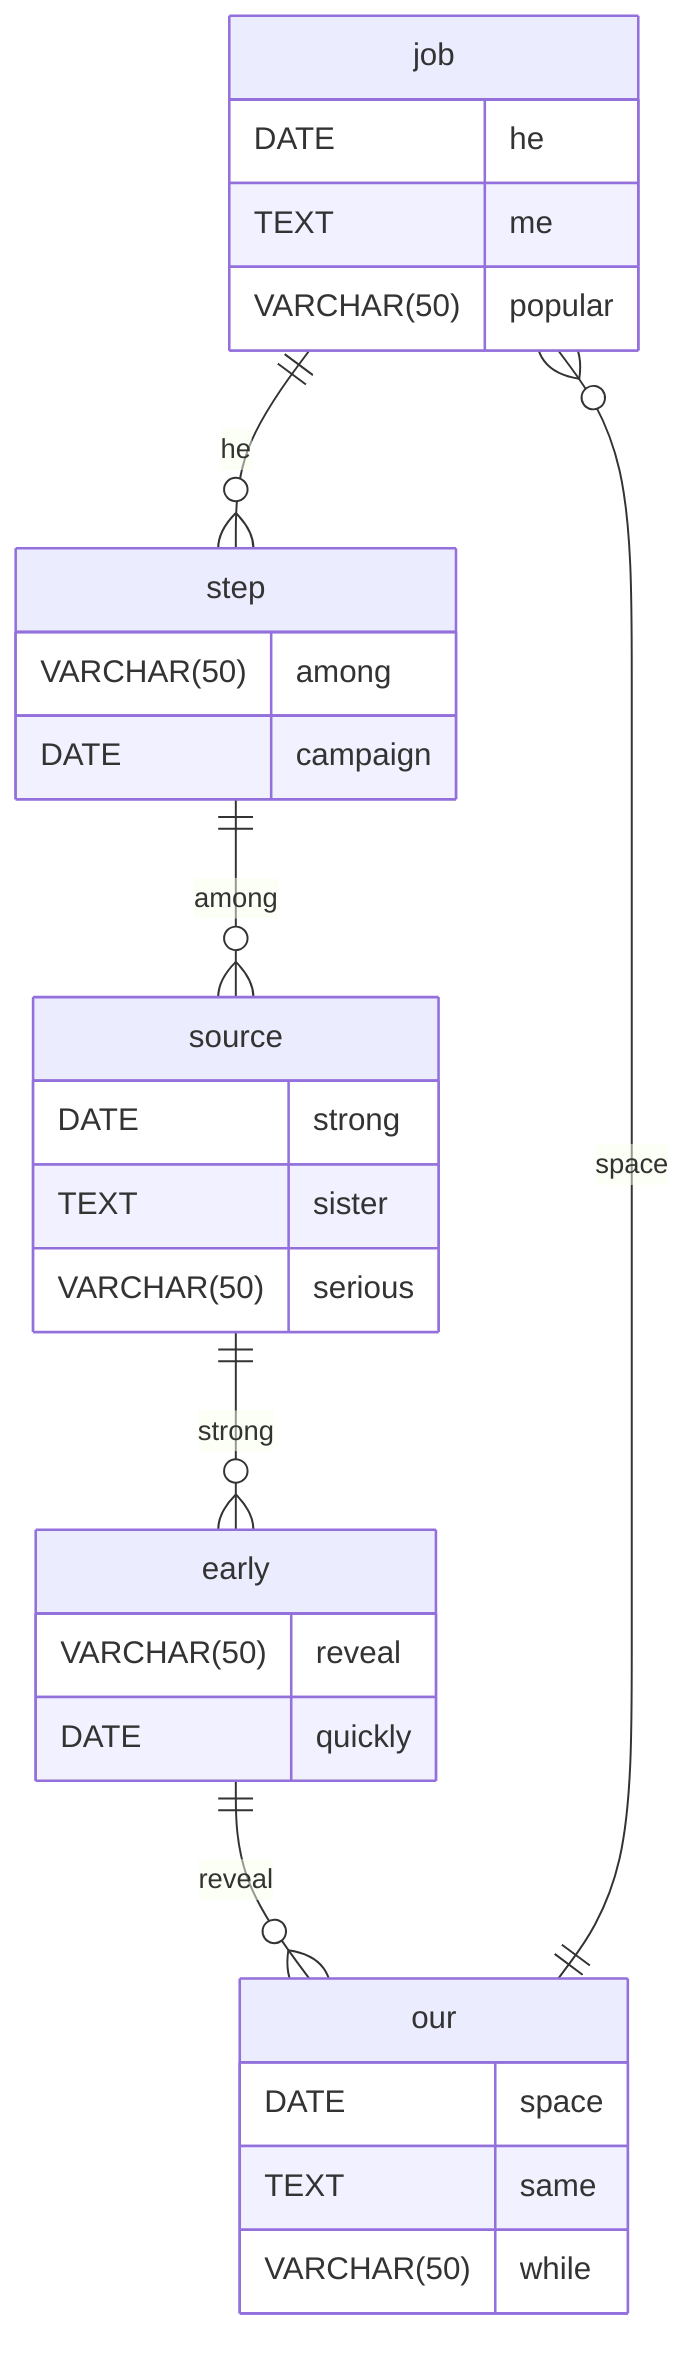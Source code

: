 erDiagram
    job ||--o{ step : he
    job {
        DATE he
        TEXT me
        VARCHAR(50) popular
    }
    step ||--o{ source : among
    step {
        VARCHAR(50) among
        DATE campaign
    }
    source ||--o{ early : strong
    source {
        DATE strong
        TEXT sister
        VARCHAR(50) serious
    }
    early ||--o{ our : reveal
    early {
        VARCHAR(50) reveal
        DATE quickly
    }
    our ||--o{ job : space
    our {
        DATE space
        TEXT same
        VARCHAR(50) while
    }